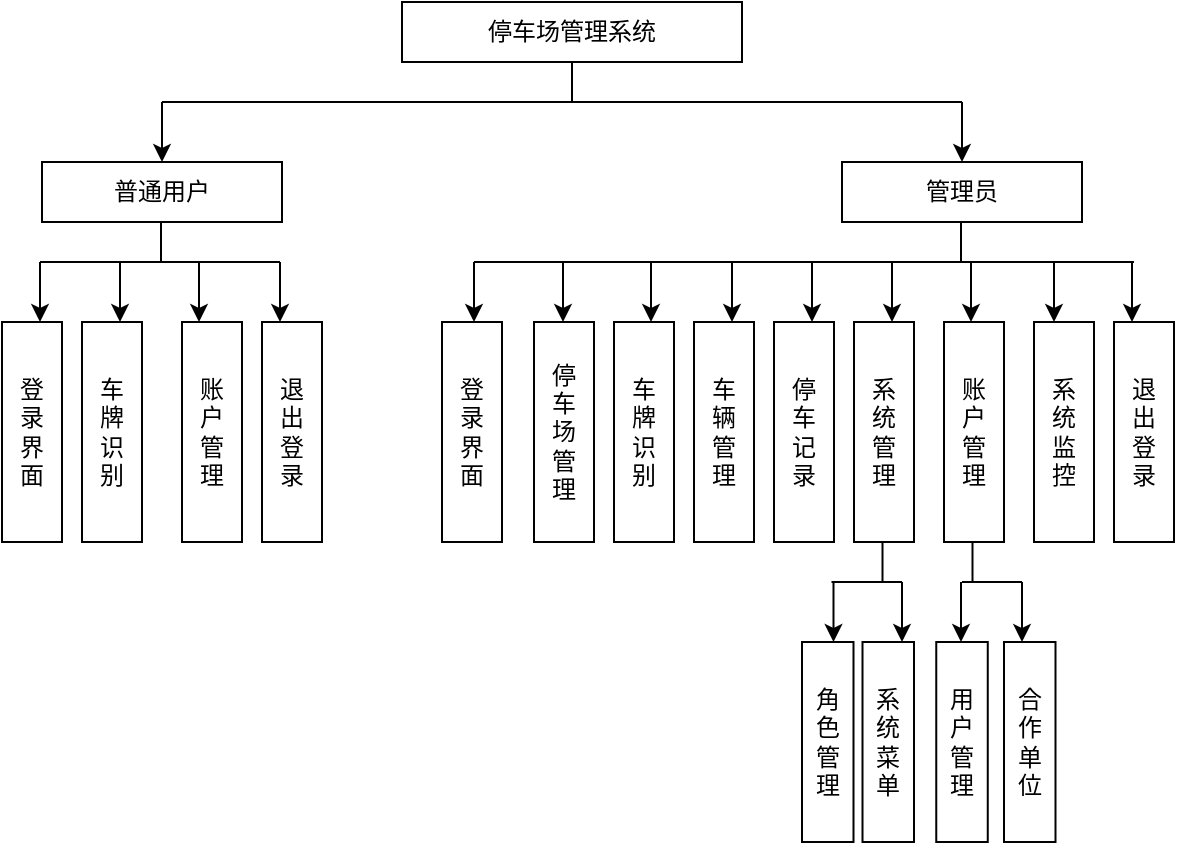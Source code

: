 <mxfile version="21.3.5" type="github">
  <diagram name="Page-1" id="eAEc92MmSsUvfn9YD4wb">
    <mxGraphModel dx="1034" dy="462" grid="1" gridSize="10" guides="1" tooltips="1" connect="1" arrows="1" fold="1" page="1" pageScale="1" pageWidth="827" pageHeight="1169" math="0" shadow="0">
      <root>
        <mxCell id="0" />
        <mxCell id="1" parent="0" />
        <mxCell id="UofsHzS5MrmYPwfjXR42-1" value="停车场管理系统" style="rounded=0;whiteSpace=wrap;html=1;" vertex="1" parent="1">
          <mxGeometry x="320" y="40" width="170" height="30" as="geometry" />
        </mxCell>
        <mxCell id="UofsHzS5MrmYPwfjXR42-2" value="" style="endArrow=none;html=1;rounded=0;entryX=0.5;entryY=1;entryDx=0;entryDy=0;" edge="1" parent="1" target="UofsHzS5MrmYPwfjXR42-1">
          <mxGeometry width="50" height="50" relative="1" as="geometry">
            <mxPoint x="405" y="90" as="sourcePoint" />
            <mxPoint x="440" y="220" as="targetPoint" />
          </mxGeometry>
        </mxCell>
        <mxCell id="UofsHzS5MrmYPwfjXR42-3" value="" style="endArrow=none;html=1;rounded=0;" edge="1" parent="1">
          <mxGeometry width="50" height="50" relative="1" as="geometry">
            <mxPoint x="200" y="90" as="sourcePoint" />
            <mxPoint x="600" y="90" as="targetPoint" />
          </mxGeometry>
        </mxCell>
        <mxCell id="UofsHzS5MrmYPwfjXR42-4" value="" style="endArrow=classic;html=1;rounded=0;" edge="1" parent="1">
          <mxGeometry width="50" height="50" relative="1" as="geometry">
            <mxPoint x="200" y="90" as="sourcePoint" />
            <mxPoint x="200" y="120" as="targetPoint" />
          </mxGeometry>
        </mxCell>
        <mxCell id="UofsHzS5MrmYPwfjXR42-5" value="" style="endArrow=classic;html=1;rounded=0;" edge="1" parent="1">
          <mxGeometry width="50" height="50" relative="1" as="geometry">
            <mxPoint x="600" y="90" as="sourcePoint" />
            <mxPoint x="600" y="120" as="targetPoint" />
          </mxGeometry>
        </mxCell>
        <mxCell id="UofsHzS5MrmYPwfjXR42-7" value="普通用户" style="rounded=0;whiteSpace=wrap;html=1;" vertex="1" parent="1">
          <mxGeometry x="140" y="120" width="120" height="30" as="geometry" />
        </mxCell>
        <mxCell id="UofsHzS5MrmYPwfjXR42-8" value="管理员" style="rounded=0;whiteSpace=wrap;html=1;" vertex="1" parent="1">
          <mxGeometry x="540" y="120" width="120" height="30" as="geometry" />
        </mxCell>
        <mxCell id="UofsHzS5MrmYPwfjXR42-9" value="" style="endArrow=none;html=1;rounded=0;entryX=0.5;entryY=1;entryDx=0;entryDy=0;" edge="1" parent="1">
          <mxGeometry width="50" height="50" relative="1" as="geometry">
            <mxPoint x="199.5" y="170" as="sourcePoint" />
            <mxPoint x="199.5" y="150" as="targetPoint" />
          </mxGeometry>
        </mxCell>
        <mxCell id="UofsHzS5MrmYPwfjXR42-10" value="" style="endArrow=none;html=1;rounded=0;entryX=0.5;entryY=1;entryDx=0;entryDy=0;" edge="1" parent="1">
          <mxGeometry width="50" height="50" relative="1" as="geometry">
            <mxPoint x="599.5" y="170" as="sourcePoint" />
            <mxPoint x="599.5" y="150" as="targetPoint" />
          </mxGeometry>
        </mxCell>
        <mxCell id="UofsHzS5MrmYPwfjXR42-11" value="" style="endArrow=none;html=1;rounded=0;" edge="1" parent="1">
          <mxGeometry width="50" height="50" relative="1" as="geometry">
            <mxPoint x="139" y="170" as="sourcePoint" />
            <mxPoint x="259" y="170" as="targetPoint" />
          </mxGeometry>
        </mxCell>
        <mxCell id="UofsHzS5MrmYPwfjXR42-13" value="" style="endArrow=classic;html=1;rounded=0;" edge="1" parent="1">
          <mxGeometry width="50" height="50" relative="1" as="geometry">
            <mxPoint x="218.5" y="170" as="sourcePoint" />
            <mxPoint x="218.5" y="200" as="targetPoint" />
          </mxGeometry>
        </mxCell>
        <mxCell id="UofsHzS5MrmYPwfjXR42-14" value="" style="endArrow=classic;html=1;rounded=0;" edge="1" parent="1">
          <mxGeometry width="50" height="50" relative="1" as="geometry">
            <mxPoint x="139" y="170" as="sourcePoint" />
            <mxPoint x="139" y="200" as="targetPoint" />
          </mxGeometry>
        </mxCell>
        <mxCell id="UofsHzS5MrmYPwfjXR42-15" value="" style="endArrow=classic;html=1;rounded=0;" edge="1" parent="1">
          <mxGeometry width="50" height="50" relative="1" as="geometry">
            <mxPoint x="179" y="170" as="sourcePoint" />
            <mxPoint x="179" y="200" as="targetPoint" />
          </mxGeometry>
        </mxCell>
        <mxCell id="UofsHzS5MrmYPwfjXR42-16" value="" style="endArrow=classic;html=1;rounded=0;" edge="1" parent="1">
          <mxGeometry width="50" height="50" relative="1" as="geometry">
            <mxPoint x="259" y="170" as="sourcePoint" />
            <mxPoint x="259" y="200" as="targetPoint" />
          </mxGeometry>
        </mxCell>
        <mxCell id="UofsHzS5MrmYPwfjXR42-17" value="登&lt;br&gt;录&lt;br&gt;界&lt;br&gt;面" style="rounded=0;whiteSpace=wrap;html=1;" vertex="1" parent="1">
          <mxGeometry x="120" y="200" width="30" height="110" as="geometry" />
        </mxCell>
        <mxCell id="UofsHzS5MrmYPwfjXR42-18" value="车&lt;br&gt;牌&lt;br&gt;识&lt;br&gt;别" style="rounded=0;whiteSpace=wrap;html=1;" vertex="1" parent="1">
          <mxGeometry x="160" y="200" width="30" height="110" as="geometry" />
        </mxCell>
        <mxCell id="UofsHzS5MrmYPwfjXR42-19" value="账&lt;br&gt;户&lt;br&gt;管&lt;br&gt;理" style="rounded=0;whiteSpace=wrap;html=1;" vertex="1" parent="1">
          <mxGeometry x="210" y="200" width="30" height="110" as="geometry" />
        </mxCell>
        <mxCell id="UofsHzS5MrmYPwfjXR42-20" value="退&lt;br&gt;出&lt;br&gt;登&lt;br&gt;录" style="rounded=0;whiteSpace=wrap;html=1;" vertex="1" parent="1">
          <mxGeometry x="250" y="200" width="30" height="110" as="geometry" />
        </mxCell>
        <mxCell id="UofsHzS5MrmYPwfjXR42-21" value="" style="endArrow=none;html=1;rounded=0;" edge="1" parent="1">
          <mxGeometry width="50" height="50" relative="1" as="geometry">
            <mxPoint x="356" y="170" as="sourcePoint" />
            <mxPoint x="686" y="170" as="targetPoint" />
          </mxGeometry>
        </mxCell>
        <mxCell id="UofsHzS5MrmYPwfjXR42-22" value="" style="endArrow=classic;html=1;rounded=0;" edge="1" parent="1">
          <mxGeometry width="50" height="50" relative="1" as="geometry">
            <mxPoint x="604.5" y="170" as="sourcePoint" />
            <mxPoint x="604.5" y="200" as="targetPoint" />
          </mxGeometry>
        </mxCell>
        <mxCell id="UofsHzS5MrmYPwfjXR42-23" value="" style="endArrow=classic;html=1;rounded=0;" edge="1" parent="1">
          <mxGeometry width="50" height="50" relative="1" as="geometry">
            <mxPoint x="525" y="170" as="sourcePoint" />
            <mxPoint x="525" y="200" as="targetPoint" />
          </mxGeometry>
        </mxCell>
        <mxCell id="UofsHzS5MrmYPwfjXR42-24" value="" style="endArrow=classic;html=1;rounded=0;" edge="1" parent="1">
          <mxGeometry width="50" height="50" relative="1" as="geometry">
            <mxPoint x="565" y="170" as="sourcePoint" />
            <mxPoint x="565" y="200" as="targetPoint" />
          </mxGeometry>
        </mxCell>
        <mxCell id="UofsHzS5MrmYPwfjXR42-25" value="" style="endArrow=classic;html=1;rounded=0;" edge="1" parent="1">
          <mxGeometry width="50" height="50" relative="1" as="geometry">
            <mxPoint x="685" y="170" as="sourcePoint" />
            <mxPoint x="685" y="200" as="targetPoint" />
          </mxGeometry>
        </mxCell>
        <mxCell id="UofsHzS5MrmYPwfjXR42-26" value="停&lt;br&gt;车&lt;br&gt;记&lt;br&gt;录" style="rounded=0;whiteSpace=wrap;html=1;" vertex="1" parent="1">
          <mxGeometry x="506" y="200" width="30" height="110" as="geometry" />
        </mxCell>
        <mxCell id="UofsHzS5MrmYPwfjXR42-27" value="系&lt;br&gt;统&lt;br&gt;管&lt;br&gt;理" style="rounded=0;whiteSpace=wrap;html=1;" vertex="1" parent="1">
          <mxGeometry x="546" y="200" width="30" height="110" as="geometry" />
        </mxCell>
        <mxCell id="UofsHzS5MrmYPwfjXR42-28" value="账&lt;br&gt;户&lt;br&gt;管&lt;br&gt;理" style="rounded=0;whiteSpace=wrap;html=1;" vertex="1" parent="1">
          <mxGeometry x="591" y="200" width="30" height="110" as="geometry" />
        </mxCell>
        <mxCell id="UofsHzS5MrmYPwfjXR42-29" value="退&lt;br&gt;出&lt;br&gt;登&lt;br&gt;录" style="rounded=0;whiteSpace=wrap;html=1;" vertex="1" parent="1">
          <mxGeometry x="676" y="200" width="30" height="110" as="geometry" />
        </mxCell>
        <mxCell id="UofsHzS5MrmYPwfjXR42-30" value="" style="endArrow=classic;html=1;rounded=0;" edge="1" parent="1">
          <mxGeometry width="50" height="50" relative="1" as="geometry">
            <mxPoint x="444.5" y="170" as="sourcePoint" />
            <mxPoint x="444.5" y="200" as="targetPoint" />
          </mxGeometry>
        </mxCell>
        <mxCell id="UofsHzS5MrmYPwfjXR42-31" value="" style="endArrow=classic;html=1;rounded=0;" edge="1" parent="1">
          <mxGeometry width="50" height="50" relative="1" as="geometry">
            <mxPoint x="356" y="170" as="sourcePoint" />
            <mxPoint x="356" y="200" as="targetPoint" />
          </mxGeometry>
        </mxCell>
        <mxCell id="UofsHzS5MrmYPwfjXR42-32" value="" style="endArrow=classic;html=1;rounded=0;" edge="1" parent="1">
          <mxGeometry width="50" height="50" relative="1" as="geometry">
            <mxPoint x="400.5" y="170" as="sourcePoint" />
            <mxPoint x="400.5" y="200" as="targetPoint" />
          </mxGeometry>
        </mxCell>
        <mxCell id="UofsHzS5MrmYPwfjXR42-33" value="" style="endArrow=classic;html=1;rounded=0;" edge="1" parent="1">
          <mxGeometry width="50" height="50" relative="1" as="geometry">
            <mxPoint x="485" y="170" as="sourcePoint" />
            <mxPoint x="485" y="200" as="targetPoint" />
          </mxGeometry>
        </mxCell>
        <mxCell id="UofsHzS5MrmYPwfjXR42-34" value="登&lt;br&gt;录&lt;br&gt;界&lt;br&gt;面" style="rounded=0;whiteSpace=wrap;html=1;" vertex="1" parent="1">
          <mxGeometry x="340" y="200" width="30" height="110" as="geometry" />
        </mxCell>
        <mxCell id="UofsHzS5MrmYPwfjXR42-35" value="停&lt;br&gt;车&lt;br&gt;场&lt;br&gt;管&lt;br&gt;理" style="rounded=0;whiteSpace=wrap;html=1;" vertex="1" parent="1">
          <mxGeometry x="386" y="200" width="30" height="110" as="geometry" />
        </mxCell>
        <mxCell id="UofsHzS5MrmYPwfjXR42-36" value="车&lt;br&gt;牌&lt;br&gt;识&lt;br&gt;别" style="rounded=0;whiteSpace=wrap;html=1;" vertex="1" parent="1">
          <mxGeometry x="426" y="200" width="30" height="110" as="geometry" />
        </mxCell>
        <mxCell id="UofsHzS5MrmYPwfjXR42-37" value="车&lt;br&gt;辆&lt;br&gt;管&lt;br&gt;理" style="rounded=0;whiteSpace=wrap;html=1;" vertex="1" parent="1">
          <mxGeometry x="466" y="200" width="30" height="110" as="geometry" />
        </mxCell>
        <mxCell id="UofsHzS5MrmYPwfjXR42-38" value="" style="endArrow=classic;html=1;rounded=0;" edge="1" parent="1">
          <mxGeometry width="50" height="50" relative="1" as="geometry">
            <mxPoint x="646" y="170" as="sourcePoint" />
            <mxPoint x="646" y="200" as="targetPoint" />
          </mxGeometry>
        </mxCell>
        <mxCell id="UofsHzS5MrmYPwfjXR42-39" value="系&lt;br&gt;统&lt;br&gt;监&lt;br&gt;控" style="rounded=0;whiteSpace=wrap;html=1;" vertex="1" parent="1">
          <mxGeometry x="636" y="200" width="30" height="110" as="geometry" />
        </mxCell>
        <mxCell id="UofsHzS5MrmYPwfjXR42-40" value="" style="endArrow=none;html=1;rounded=0;entryX=0.5;entryY=1;entryDx=0;entryDy=0;" edge="1" parent="1">
          <mxGeometry width="50" height="50" relative="1" as="geometry">
            <mxPoint x="560.25" y="330" as="sourcePoint" />
            <mxPoint x="560.25" y="310" as="targetPoint" />
          </mxGeometry>
        </mxCell>
        <mxCell id="UofsHzS5MrmYPwfjXR42-41" value="" style="endArrow=none;html=1;rounded=0;entryX=0.5;entryY=1;entryDx=0;entryDy=0;" edge="1" parent="1">
          <mxGeometry width="50" height="50" relative="1" as="geometry">
            <mxPoint x="605.25" y="330" as="sourcePoint" />
            <mxPoint x="605.25" y="310" as="targetPoint" />
          </mxGeometry>
        </mxCell>
        <mxCell id="UofsHzS5MrmYPwfjXR42-42" value="" style="endArrow=none;html=1;rounded=0;" edge="1" parent="1">
          <mxGeometry width="50" height="50" relative="1" as="geometry">
            <mxPoint x="534.75" y="330" as="sourcePoint" />
            <mxPoint x="570" y="330" as="targetPoint" />
          </mxGeometry>
        </mxCell>
        <mxCell id="UofsHzS5MrmYPwfjXR42-43" value="" style="endArrow=none;html=1;rounded=0;" edge="1" parent="1">
          <mxGeometry width="50" height="50" relative="1" as="geometry">
            <mxPoint x="600" y="330" as="sourcePoint" />
            <mxPoint x="630" y="330" as="targetPoint" />
          </mxGeometry>
        </mxCell>
        <mxCell id="UofsHzS5MrmYPwfjXR42-44" value="" style="endArrow=classic;html=1;rounded=0;" edge="1" parent="1">
          <mxGeometry width="50" height="50" relative="1" as="geometry">
            <mxPoint x="535.75" y="330" as="sourcePoint" />
            <mxPoint x="535.75" y="360" as="targetPoint" />
          </mxGeometry>
        </mxCell>
        <mxCell id="UofsHzS5MrmYPwfjXR42-45" value="" style="endArrow=classic;html=1;rounded=0;" edge="1" parent="1">
          <mxGeometry width="50" height="50" relative="1" as="geometry">
            <mxPoint x="570" y="330" as="sourcePoint" />
            <mxPoint x="570" y="360" as="targetPoint" />
          </mxGeometry>
        </mxCell>
        <mxCell id="UofsHzS5MrmYPwfjXR42-46" value="" style="endArrow=classic;html=1;rounded=0;" edge="1" parent="1">
          <mxGeometry width="50" height="50" relative="1" as="geometry">
            <mxPoint x="599.5" y="330" as="sourcePoint" />
            <mxPoint x="599.5" y="360" as="targetPoint" />
          </mxGeometry>
        </mxCell>
        <mxCell id="UofsHzS5MrmYPwfjXR42-47" value="角&lt;br&gt;色&lt;br&gt;管&lt;br&gt;理" style="rounded=0;whiteSpace=wrap;html=1;" vertex="1" parent="1">
          <mxGeometry x="520" y="360" width="25.75" height="100" as="geometry" />
        </mxCell>
        <mxCell id="UofsHzS5MrmYPwfjXR42-49" value="系&lt;br&gt;统&lt;br&gt;菜&lt;br&gt;单" style="rounded=0;whiteSpace=wrap;html=1;" vertex="1" parent="1">
          <mxGeometry x="550.25" y="360" width="25.75" height="100" as="geometry" />
        </mxCell>
        <mxCell id="UofsHzS5MrmYPwfjXR42-50" value="用&lt;br&gt;户&lt;br&gt;管&lt;br&gt;理" style="rounded=0;whiteSpace=wrap;html=1;" vertex="1" parent="1">
          <mxGeometry x="587.13" y="360" width="25.75" height="100" as="geometry" />
        </mxCell>
        <mxCell id="UofsHzS5MrmYPwfjXR42-51" value="" style="endArrow=classic;html=1;rounded=0;" edge="1" parent="1">
          <mxGeometry width="50" height="50" relative="1" as="geometry">
            <mxPoint x="630" y="330" as="sourcePoint" />
            <mxPoint x="630" y="360" as="targetPoint" />
          </mxGeometry>
        </mxCell>
        <mxCell id="UofsHzS5MrmYPwfjXR42-53" value="合&lt;br&gt;作&lt;br&gt;单&lt;br&gt;位" style="rounded=0;whiteSpace=wrap;html=1;" vertex="1" parent="1">
          <mxGeometry x="621" y="360" width="25.75" height="100" as="geometry" />
        </mxCell>
      </root>
    </mxGraphModel>
  </diagram>
</mxfile>
